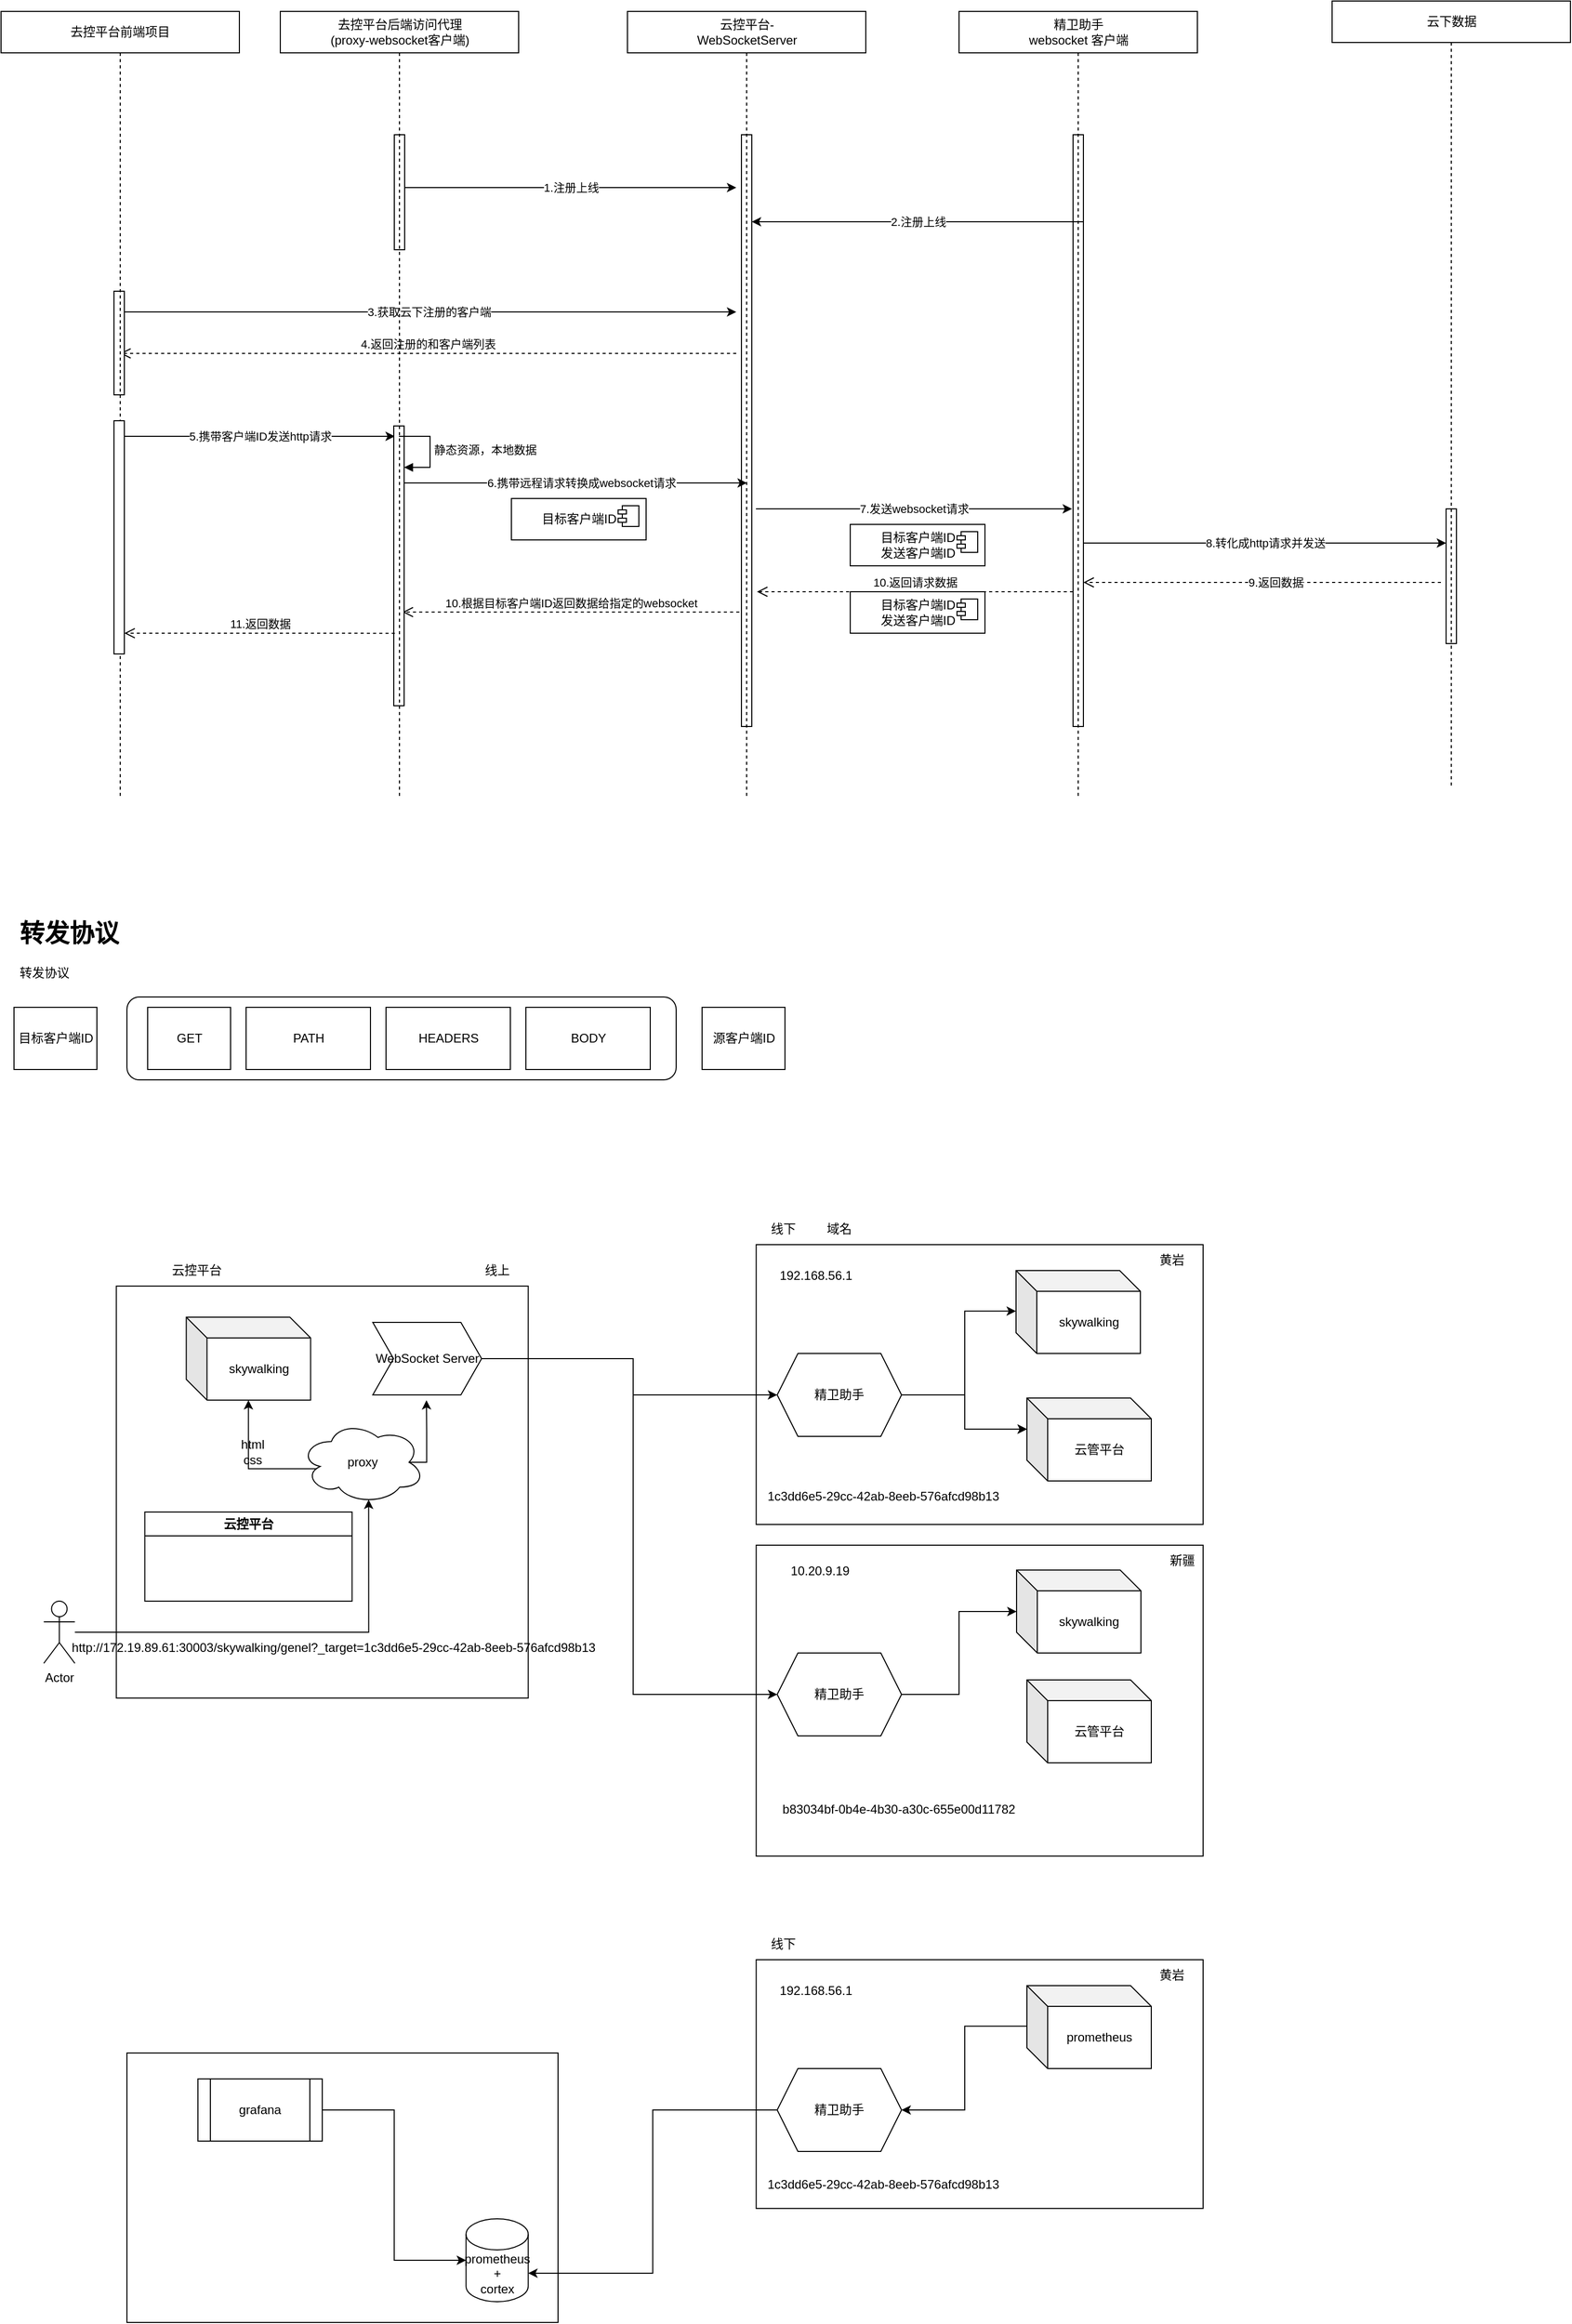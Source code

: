 <mxfile version="22.0.4" type="github">
  <diagram name="第 1 页" id="WVetOxo7rWprdEWdv1dO">
    <mxGraphModel dx="1666" dy="785" grid="1" gridSize="10" guides="1" tooltips="1" connect="1" arrows="1" fold="1" page="1" pageScale="1" pageWidth="827" pageHeight="1169" math="0" shadow="0">
      <root>
        <mxCell id="0" />
        <mxCell id="1" parent="0" />
        <mxCell id="wzpFAZ2yNTVjerZHF5mi-20" value="" style="rounded=0;whiteSpace=wrap;html=1;" parent="1" vertex="1">
          <mxGeometry x="748.75" y="1570" width="431.25" height="300" as="geometry" />
        </mxCell>
        <mxCell id="wzpFAZ2yNTVjerZHF5mi-19" value="" style="rounded=0;whiteSpace=wrap;html=1;" parent="1" vertex="1">
          <mxGeometry x="748.75" y="1280" width="431.25" height="270" as="geometry" />
        </mxCell>
        <mxCell id="Lqw1DMnqhsxvav5ZPbax-16" value="" style="rounded=1;whiteSpace=wrap;html=1;" parent="1" vertex="1">
          <mxGeometry x="141.5" y="1041" width="530" height="80" as="geometry" />
        </mxCell>
        <mxCell id="MNkrM5vl-jbfUFuz_sfn-18" value="" style="html=1;points=[[0,0,0,0,5],[0,1,0,0,-5],[1,0,0,0,5],[1,1,0,0,-5]];perimeter=orthogonalPerimeter;outlineConnect=0;targetShapes=umlLifeline;portConstraint=eastwest;newEdgeStyle={&quot;curved&quot;:0,&quot;rounded&quot;:0};" parent="1" vertex="1">
          <mxGeometry x="399.5" y="209" width="10" height="111" as="geometry" />
        </mxCell>
        <mxCell id="MNkrM5vl-jbfUFuz_sfn-19" value="" style="html=1;points=[[0,0,0,0,5],[0,1,0,0,-5],[1,0,0,0,5],[1,1,0,0,-5]];perimeter=orthogonalPerimeter;outlineConnect=0;targetShapes=umlLifeline;portConstraint=eastwest;newEdgeStyle={&quot;curved&quot;:0,&quot;rounded&quot;:0};" parent="1" vertex="1">
          <mxGeometry x="734.5" y="209" width="10" height="571" as="geometry" />
        </mxCell>
        <mxCell id="MNkrM5vl-jbfUFuz_sfn-20" value="" style="html=1;points=[[0,0,0,0,5],[0,1,0,0,-5],[1,0,0,0,5],[1,1,0,0,-5]];perimeter=orthogonalPerimeter;outlineConnect=0;targetShapes=umlLifeline;portConstraint=eastwest;newEdgeStyle={&quot;curved&quot;:0,&quot;rounded&quot;:0};" parent="1" vertex="1">
          <mxGeometry x="1054.5" y="209" width="10" height="571" as="geometry" />
        </mxCell>
        <mxCell id="MNkrM5vl-jbfUFuz_sfn-21" value="" style="html=1;points=[[0,0,0,0,5],[0,1,0,0,-5],[1,0,0,0,5],[1,1,0,0,-5]];perimeter=orthogonalPerimeter;outlineConnect=0;targetShapes=umlLifeline;portConstraint=eastwest;newEdgeStyle={&quot;curved&quot;:0,&quot;rounded&quot;:0};" parent="1" vertex="1">
          <mxGeometry x="1414.5" y="570" width="10" height="130" as="geometry" />
        </mxCell>
        <mxCell id="MNkrM5vl-jbfUFuz_sfn-22" value="" style="endArrow=classic;html=1;rounded=0;" parent="1" edge="1">
          <mxGeometry relative="1" as="geometry">
            <mxPoint x="409.5" y="260" as="sourcePoint" />
            <mxPoint x="729.5" y="260" as="targetPoint" />
          </mxGeometry>
        </mxCell>
        <mxCell id="MNkrM5vl-jbfUFuz_sfn-23" value="1.注册上线" style="edgeLabel;resizable=0;html=1;align=center;verticalAlign=middle;" parent="MNkrM5vl-jbfUFuz_sfn-22" connectable="0" vertex="1">
          <mxGeometry relative="1" as="geometry" />
        </mxCell>
        <mxCell id="MNkrM5vl-jbfUFuz_sfn-26" value="" style="endArrow=classic;html=1;rounded=0;" parent="1" edge="1">
          <mxGeometry relative="1" as="geometry">
            <mxPoint x="1064.5" y="293" as="sourcePoint" />
            <mxPoint x="744.5" y="293" as="targetPoint" />
          </mxGeometry>
        </mxCell>
        <mxCell id="MNkrM5vl-jbfUFuz_sfn-27" value="2.注册上线" style="edgeLabel;resizable=0;html=1;align=center;verticalAlign=middle;" parent="MNkrM5vl-jbfUFuz_sfn-26" connectable="0" vertex="1">
          <mxGeometry relative="1" as="geometry" />
        </mxCell>
        <mxCell id="MNkrM5vl-jbfUFuz_sfn-29" value="" style="endArrow=classic;html=1;rounded=0;" parent="1" source="2UpnGSKjC5STj2f3-a9j-5" edge="1">
          <mxGeometry relative="1" as="geometry">
            <mxPoint x="409.5" y="380" as="sourcePoint" />
            <mxPoint x="729.5" y="380" as="targetPoint" />
          </mxGeometry>
        </mxCell>
        <mxCell id="MNkrM5vl-jbfUFuz_sfn-30" value="3.获取云下注册的客户端" style="edgeLabel;resizable=0;html=1;align=center;verticalAlign=middle;" parent="MNkrM5vl-jbfUFuz_sfn-29" connectable="0" vertex="1">
          <mxGeometry relative="1" as="geometry" />
        </mxCell>
        <mxCell id="MNkrM5vl-jbfUFuz_sfn-32" value="4.返回注册的和客户端列表" style="html=1;verticalAlign=bottom;endArrow=open;dashed=1;endSize=8;curved=0;rounded=0;" parent="1" target="2UpnGSKjC5STj2f3-a9j-5" edge="1">
          <mxGeometry relative="1" as="geometry">
            <mxPoint x="729.5" y="420" as="sourcePoint" />
            <mxPoint x="409.5" y="420" as="targetPoint" />
            <mxPoint as="offset" />
          </mxGeometry>
        </mxCell>
        <mxCell id="MNkrM5vl-jbfUFuz_sfn-34" value="" style="endArrow=classic;html=1;rounded=0;" parent="1" edge="1">
          <mxGeometry relative="1" as="geometry">
            <mxPoint x="409.499" y="545" as="sourcePoint" />
            <mxPoint x="739.74" y="545" as="targetPoint" />
          </mxGeometry>
        </mxCell>
        <mxCell id="MNkrM5vl-jbfUFuz_sfn-35" value="6.携带远程请求转换成websocket请求" style="edgeLabel;resizable=0;html=1;align=center;verticalAlign=middle;" parent="MNkrM5vl-jbfUFuz_sfn-34" connectable="0" vertex="1">
          <mxGeometry relative="1" as="geometry">
            <mxPoint x="5" as="offset" />
          </mxGeometry>
        </mxCell>
        <mxCell id="MNkrM5vl-jbfUFuz_sfn-38" value="目标客户端ID" style="html=1;dropTarget=0;whiteSpace=wrap;" parent="1" vertex="1">
          <mxGeometry x="512.5" y="560" width="130" height="40" as="geometry" />
        </mxCell>
        <mxCell id="MNkrM5vl-jbfUFuz_sfn-39" value="" style="shape=module;jettyWidth=8;jettyHeight=4;" parent="MNkrM5vl-jbfUFuz_sfn-38" vertex="1">
          <mxGeometry x="1" width="20" height="20" relative="1" as="geometry">
            <mxPoint x="-27" y="7" as="offset" />
          </mxGeometry>
        </mxCell>
        <mxCell id="MNkrM5vl-jbfUFuz_sfn-40" value="" style="endArrow=classic;html=1;rounded=0;" parent="1" edge="1">
          <mxGeometry relative="1" as="geometry">
            <mxPoint x="748.5" y="570" as="sourcePoint" />
            <mxPoint x="1053.5" y="570" as="targetPoint" />
          </mxGeometry>
        </mxCell>
        <mxCell id="MNkrM5vl-jbfUFuz_sfn-41" value="7.发送websocket请求" style="edgeLabel;resizable=0;html=1;align=center;verticalAlign=middle;" parent="MNkrM5vl-jbfUFuz_sfn-40" connectable="0" vertex="1">
          <mxGeometry relative="1" as="geometry" />
        </mxCell>
        <mxCell id="MNkrM5vl-jbfUFuz_sfn-42" value="目标客户端ID&lt;br&gt;发送客户端ID" style="html=1;dropTarget=0;whiteSpace=wrap;" parent="1" vertex="1">
          <mxGeometry x="839.5" y="585" width="130" height="40" as="geometry" />
        </mxCell>
        <mxCell id="MNkrM5vl-jbfUFuz_sfn-43" value="" style="shape=module;jettyWidth=8;jettyHeight=4;" parent="MNkrM5vl-jbfUFuz_sfn-42" vertex="1">
          <mxGeometry x="1" width="20" height="20" relative="1" as="geometry">
            <mxPoint x="-27" y="7" as="offset" />
          </mxGeometry>
        </mxCell>
        <mxCell id="MNkrM5vl-jbfUFuz_sfn-44" value="" style="endArrow=classic;html=1;rounded=0;" parent="1" edge="1">
          <mxGeometry relative="1" as="geometry">
            <mxPoint x="1064.5" y="603" as="sourcePoint" />
            <mxPoint x="1414.5" y="603" as="targetPoint" />
          </mxGeometry>
        </mxCell>
        <mxCell id="MNkrM5vl-jbfUFuz_sfn-45" value="8.转化成http请求并发送" style="edgeLabel;resizable=0;html=1;align=center;verticalAlign=middle;" parent="MNkrM5vl-jbfUFuz_sfn-44" connectable="0" vertex="1">
          <mxGeometry relative="1" as="geometry" />
        </mxCell>
        <mxCell id="MNkrM5vl-jbfUFuz_sfn-46" value="目标客户端ID&lt;br&gt;发送客户端ID" style="html=1;dropTarget=0;whiteSpace=wrap;" parent="1" vertex="1">
          <mxGeometry x="839.5" y="650" width="130" height="40" as="geometry" />
        </mxCell>
        <mxCell id="MNkrM5vl-jbfUFuz_sfn-47" value="" style="shape=module;jettyWidth=8;jettyHeight=4;" parent="MNkrM5vl-jbfUFuz_sfn-46" vertex="1">
          <mxGeometry x="1" width="20" height="20" relative="1" as="geometry">
            <mxPoint x="-27" y="7" as="offset" />
          </mxGeometry>
        </mxCell>
        <mxCell id="MNkrM5vl-jbfUFuz_sfn-50" value="9.返回数据" style="html=1;verticalAlign=bottom;endArrow=open;dashed=1;endSize=8;curved=0;rounded=0;" parent="1" edge="1">
          <mxGeometry x="-0.075" y="9" relative="1" as="geometry">
            <mxPoint x="1409.5" y="641" as="sourcePoint" />
            <mxPoint x="1064.5" y="641.0" as="targetPoint" />
            <mxPoint as="offset" />
          </mxGeometry>
        </mxCell>
        <mxCell id="MNkrM5vl-jbfUFuz_sfn-51" value="10.返回请求数据" style="html=1;verticalAlign=bottom;endArrow=open;dashed=1;endSize=8;curved=0;rounded=0;" parent="1" edge="1">
          <mxGeometry relative="1" as="geometry">
            <mxPoint x="1054.5" y="650" as="sourcePoint" />
            <mxPoint x="749.5" y="650" as="targetPoint" />
          </mxGeometry>
        </mxCell>
        <mxCell id="MNkrM5vl-jbfUFuz_sfn-52" value="10.根据目标客户端ID返回数据给指定的websocket" style="html=1;verticalAlign=bottom;endArrow=open;dashed=1;endSize=8;curved=0;rounded=0;" parent="1" edge="1">
          <mxGeometry relative="1" as="geometry">
            <mxPoint x="732.5" y="669.63" as="sourcePoint" />
            <mxPoint x="407.5" y="669.63" as="targetPoint" />
          </mxGeometry>
        </mxCell>
        <mxCell id="MNkrM5vl-jbfUFuz_sfn-55" value="云控平台-&lt;br style=&quot;border-color: var(--border-color);&quot;&gt;WebSocketServer" style="shape=umlLifeline;perimeter=lifelinePerimeter;whiteSpace=wrap;html=1;container=1;dropTarget=0;collapsible=0;recursiveResize=0;outlineConnect=0;portConstraint=eastwest;newEdgeStyle={&quot;curved&quot;:0,&quot;rounded&quot;:0};" parent="1" vertex="1">
          <mxGeometry x="624.5" y="90" width="230" height="760" as="geometry" />
        </mxCell>
        <mxCell id="MNkrM5vl-jbfUFuz_sfn-56" value="精卫助手&lt;br style=&quot;border-color: var(--border-color);&quot;&gt;websocket&amp;nbsp;客户端" style="shape=umlLifeline;perimeter=lifelinePerimeter;whiteSpace=wrap;html=1;container=1;dropTarget=0;collapsible=0;recursiveResize=0;outlineConnect=0;portConstraint=eastwest;newEdgeStyle={&quot;curved&quot;:0,&quot;rounded&quot;:0};" parent="1" vertex="1">
          <mxGeometry x="944.5" y="90" width="230" height="760" as="geometry" />
        </mxCell>
        <mxCell id="Lqw1DMnqhsxvav5ZPbax-1" value="GET" style="rounded=0;whiteSpace=wrap;html=1;" parent="1" vertex="1">
          <mxGeometry x="161.5" y="1051" width="80" height="60" as="geometry" />
        </mxCell>
        <mxCell id="Lqw1DMnqhsxvav5ZPbax-3" value="PATH" style="rounded=0;whiteSpace=wrap;html=1;" parent="1" vertex="1">
          <mxGeometry x="256.5" y="1051" width="120" height="60" as="geometry" />
        </mxCell>
        <mxCell id="Lqw1DMnqhsxvav5ZPbax-4" value="HEADERS" style="rounded=0;whiteSpace=wrap;html=1;" parent="1" vertex="1">
          <mxGeometry x="391.5" y="1051" width="120" height="60" as="geometry" />
        </mxCell>
        <mxCell id="Lqw1DMnqhsxvav5ZPbax-5" value="BODY" style="rounded=0;whiteSpace=wrap;html=1;" parent="1" vertex="1">
          <mxGeometry x="526.5" y="1051" width="120" height="60" as="geometry" />
        </mxCell>
        <mxCell id="Lqw1DMnqhsxvav5ZPbax-6" value="目标客户端ID" style="rounded=0;whiteSpace=wrap;html=1;" parent="1" vertex="1">
          <mxGeometry x="32.5" y="1051" width="80" height="60" as="geometry" />
        </mxCell>
        <mxCell id="Lqw1DMnqhsxvav5ZPbax-7" value="源客户端ID" style="rounded=0;whiteSpace=wrap;html=1;" parent="1" vertex="1">
          <mxGeometry x="696.5" y="1051" width="80" height="60" as="geometry" />
        </mxCell>
        <mxCell id="Lqw1DMnqhsxvav5ZPbax-17" value="&lt;h1&gt;转发协议&lt;/h1&gt;&lt;p&gt;转发协议&lt;/p&gt;" style="text;html=1;strokeColor=none;fillColor=none;spacing=5;spacingTop=-20;whiteSpace=wrap;overflow=hidden;rounded=0;" parent="1" vertex="1">
          <mxGeometry x="32.5" y="960" width="190" height="70" as="geometry" />
        </mxCell>
        <mxCell id="wzpFAZ2yNTVjerZHF5mi-1" value="" style="whiteSpace=wrap;html=1;aspect=fixed;" parent="1" vertex="1">
          <mxGeometry x="131.25" y="1320" width="397.5" height="397.5" as="geometry" />
        </mxCell>
        <mxCell id="wzpFAZ2yNTVjerZHF5mi-2" value="skywalking" style="shape=cube;whiteSpace=wrap;html=1;boundedLbl=1;backgroundOutline=1;darkOpacity=0.05;darkOpacity2=0.1;" parent="1" vertex="1">
          <mxGeometry x="198.75" y="1350" width="120" height="80" as="geometry" />
        </mxCell>
        <mxCell id="wzpFAZ2yNTVjerZHF5mi-10" style="edgeStyle=orthogonalEdgeStyle;rounded=0;orthogonalLoop=1;jettySize=auto;html=1;exitX=0.172;exitY=0.578;exitDx=0;exitDy=0;exitPerimeter=0;" parent="1" source="wzpFAZ2yNTVjerZHF5mi-3" target="wzpFAZ2yNTVjerZHF5mi-2" edge="1">
          <mxGeometry relative="1" as="geometry">
            <Array as="points">
              <mxPoint x="258.75" y="1496" />
            </Array>
          </mxGeometry>
        </mxCell>
        <mxCell id="wzpFAZ2yNTVjerZHF5mi-13" style="edgeStyle=orthogonalEdgeStyle;rounded=0;orthogonalLoop=1;jettySize=auto;html=1;entryX=0.493;entryY=1.073;entryDx=0;entryDy=0;entryPerimeter=0;exitX=0.875;exitY=0.5;exitDx=0;exitDy=0;exitPerimeter=0;" parent="1" source="wzpFAZ2yNTVjerZHF5mi-3" target="wzpFAZ2yNTVjerZHF5mi-15" edge="1">
          <mxGeometry relative="1" as="geometry">
            <Array as="points">
              <mxPoint x="430.75" y="1490" />
              <mxPoint x="430.75" y="1460" />
            </Array>
          </mxGeometry>
        </mxCell>
        <mxCell id="wzpFAZ2yNTVjerZHF5mi-3" value="proxy" style="ellipse;shape=cloud;whiteSpace=wrap;html=1;" parent="1" vertex="1">
          <mxGeometry x="308.75" y="1450" width="120" height="80" as="geometry" />
        </mxCell>
        <mxCell id="wzpFAZ2yNTVjerZHF5mi-5" value="线上" style="text;html=1;strokeColor=none;fillColor=none;align=center;verticalAlign=middle;whiteSpace=wrap;rounded=0;" parent="1" vertex="1">
          <mxGeometry x="468.75" y="1290" width="60" height="30" as="geometry" />
        </mxCell>
        <mxCell id="wzpFAZ2yNTVjerZHF5mi-6" value="线下" style="text;html=1;strokeColor=none;fillColor=none;align=center;verticalAlign=middle;whiteSpace=wrap;rounded=0;" parent="1" vertex="1">
          <mxGeometry x="744.5" y="1250" width="60" height="30" as="geometry" />
        </mxCell>
        <mxCell id="wzpFAZ2yNTVjerZHF5mi-7" value="Actor" style="shape=umlActor;verticalLabelPosition=bottom;verticalAlign=top;html=1;outlineConnect=0;" parent="1" vertex="1">
          <mxGeometry x="61.25" y="1624" width="30" height="60" as="geometry" />
        </mxCell>
        <mxCell id="wzpFAZ2yNTVjerZHF5mi-8" style="edgeStyle=orthogonalEdgeStyle;rounded=0;orthogonalLoop=1;jettySize=auto;html=1;entryX=0.55;entryY=0.95;entryDx=0;entryDy=0;entryPerimeter=0;" parent="1" source="wzpFAZ2yNTVjerZHF5mi-7" target="wzpFAZ2yNTVjerZHF5mi-3" edge="1">
          <mxGeometry relative="1" as="geometry" />
        </mxCell>
        <mxCell id="wzpFAZ2yNTVjerZHF5mi-11" value="http://172.19.89.61:30003/skywalking/genel?_target=1c3dd6e5-29cc-42ab-8eeb-576afcd98b13" style="text;html=1;strokeColor=none;fillColor=none;align=center;verticalAlign=middle;whiteSpace=wrap;rounded=0;" parent="1" vertex="1">
          <mxGeometry x="66.25" y="1654" width="550" height="30" as="geometry" />
        </mxCell>
        <mxCell id="wzpFAZ2yNTVjerZHF5mi-12" value="html&lt;br&gt;css" style="text;html=1;strokeColor=none;fillColor=none;align=center;verticalAlign=middle;whiteSpace=wrap;rounded=0;" parent="1" vertex="1">
          <mxGeometry x="232.75" y="1465" width="60" height="30" as="geometry" />
        </mxCell>
        <mxCell id="wzpFAZ2yNTVjerZHF5mi-14" value="skywalking" style="shape=cube;whiteSpace=wrap;html=1;boundedLbl=1;backgroundOutline=1;darkOpacity=0.05;darkOpacity2=0.1;" parent="1" vertex="1">
          <mxGeometry x="999.5" y="1305" width="120" height="80" as="geometry" />
        </mxCell>
        <mxCell id="wzpFAZ2yNTVjerZHF5mi-30" style="edgeStyle=orthogonalEdgeStyle;rounded=0;orthogonalLoop=1;jettySize=auto;html=1;" parent="1" source="wzpFAZ2yNTVjerZHF5mi-15" target="wzpFAZ2yNTVjerZHF5mi-28" edge="1">
          <mxGeometry relative="1" as="geometry">
            <Array as="points">
              <mxPoint x="630" y="1390" />
              <mxPoint x="630" y="1425" />
            </Array>
          </mxGeometry>
        </mxCell>
        <mxCell id="wzpFAZ2yNTVjerZHF5mi-31" style="edgeStyle=orthogonalEdgeStyle;rounded=0;orthogonalLoop=1;jettySize=auto;html=1;entryX=0;entryY=0.5;entryDx=0;entryDy=0;" parent="1" source="wzpFAZ2yNTVjerZHF5mi-15" target="wzpFAZ2yNTVjerZHF5mi-29" edge="1">
          <mxGeometry relative="1" as="geometry">
            <Array as="points">
              <mxPoint x="630" y="1390" />
              <mxPoint x="630" y="1714" />
            </Array>
          </mxGeometry>
        </mxCell>
        <mxCell id="wzpFAZ2yNTVjerZHF5mi-15" value="WebSocket&amp;nbsp;Server" style="shape=step;perimeter=stepPerimeter;whiteSpace=wrap;html=1;fixedSize=1;" parent="1" vertex="1">
          <mxGeometry x="378.75" y="1355" width="105" height="70" as="geometry" />
        </mxCell>
        <mxCell id="wzpFAZ2yNTVjerZHF5mi-18" value="云控平台" style="text;html=1;strokeColor=none;fillColor=none;align=center;verticalAlign=middle;whiteSpace=wrap;rounded=0;" parent="1" vertex="1">
          <mxGeometry x="178.75" y="1290" width="60" height="30" as="geometry" />
        </mxCell>
        <mxCell id="wzpFAZ2yNTVjerZHF5mi-21" value="skywalking" style="shape=cube;whiteSpace=wrap;html=1;boundedLbl=1;backgroundOutline=1;darkOpacity=0.05;darkOpacity2=0.1;" parent="1" vertex="1">
          <mxGeometry x="1000" y="1594" width="120" height="80" as="geometry" />
        </mxCell>
        <mxCell id="wzpFAZ2yNTVjerZHF5mi-24" value="黄岩" style="text;html=1;strokeColor=none;fillColor=none;align=center;verticalAlign=middle;whiteSpace=wrap;rounded=0;" parent="1" vertex="1">
          <mxGeometry x="1120" y="1280" width="60" height="30" as="geometry" />
        </mxCell>
        <mxCell id="wzpFAZ2yNTVjerZHF5mi-25" value="新疆" style="text;html=1;strokeColor=none;fillColor=none;align=center;verticalAlign=middle;whiteSpace=wrap;rounded=0;" parent="1" vertex="1">
          <mxGeometry x="1130" y="1570" width="60" height="30" as="geometry" />
        </mxCell>
        <mxCell id="wzpFAZ2yNTVjerZHF5mi-26" value="1c3dd6e5-29cc-42ab-8eeb-576afcd98b13" style="text;html=1;strokeColor=none;fillColor=none;align=center;verticalAlign=middle;whiteSpace=wrap;rounded=0;" parent="1" vertex="1">
          <mxGeometry x="723.75" y="1508" width="295" height="30" as="geometry" />
        </mxCell>
        <mxCell id="wzpFAZ2yNTVjerZHF5mi-27" value="b83034bf-0b4e-4b30-a30c-655e00d11782" style="text;html=1;strokeColor=none;fillColor=none;align=center;verticalAlign=middle;whiteSpace=wrap;rounded=0;" parent="1" vertex="1">
          <mxGeometry x="738.75" y="1810" width="295" height="30" as="geometry" />
        </mxCell>
        <mxCell id="wzpFAZ2yNTVjerZHF5mi-28" value="精卫助手" style="shape=hexagon;perimeter=hexagonPerimeter2;whiteSpace=wrap;html=1;fixedSize=1;" parent="1" vertex="1">
          <mxGeometry x="769" y="1385" width="120" height="80" as="geometry" />
        </mxCell>
        <mxCell id="2UpnGSKjC5STj2f3-a9j-2" style="edgeStyle=orthogonalEdgeStyle;rounded=0;orthogonalLoop=1;jettySize=auto;html=1;exitX=1;exitY=0.5;exitDx=0;exitDy=0;" parent="1" source="wzpFAZ2yNTVjerZHF5mi-29" target="wzpFAZ2yNTVjerZHF5mi-21" edge="1">
          <mxGeometry relative="1" as="geometry" />
        </mxCell>
        <mxCell id="wzpFAZ2yNTVjerZHF5mi-29" value="精卫助手" style="shape=hexagon;perimeter=hexagonPerimeter2;whiteSpace=wrap;html=1;fixedSize=1;" parent="1" vertex="1">
          <mxGeometry x="769" y="1674" width="120" height="80" as="geometry" />
        </mxCell>
        <mxCell id="wzpFAZ2yNTVjerZHF5mi-32" value="云控平台" style="swimlane;whiteSpace=wrap;html=1;fillColor=#FFFFFF;" parent="1" vertex="1">
          <mxGeometry x="158.75" y="1538" width="200" height="86" as="geometry" />
        </mxCell>
        <mxCell id="2UpnGSKjC5STj2f3-a9j-3" style="edgeStyle=orthogonalEdgeStyle;rounded=0;orthogonalLoop=1;jettySize=auto;html=1;exitX=1;exitY=0.5;exitDx=0;exitDy=0;entryX=-0.001;entryY=0.489;entryDx=0;entryDy=0;entryPerimeter=0;" parent="1" source="wzpFAZ2yNTVjerZHF5mi-28" target="wzpFAZ2yNTVjerZHF5mi-14" edge="1">
          <mxGeometry relative="1" as="geometry">
            <Array as="points">
              <mxPoint x="950" y="1425" />
              <mxPoint x="950" y="1344" />
            </Array>
          </mxGeometry>
        </mxCell>
        <mxCell id="2UpnGSKjC5STj2f3-a9j-11" value="" style="endArrow=classic;html=1;rounded=0;" parent="1" source="2UpnGSKjC5STj2f3-a9j-6" edge="1">
          <mxGeometry relative="1" as="geometry">
            <mxPoint x="170" y="500" as="sourcePoint" />
            <mxPoint x="400" y="500" as="targetPoint" />
          </mxGeometry>
        </mxCell>
        <mxCell id="2UpnGSKjC5STj2f3-a9j-12" value="5.携带客户端ID发送http请求" style="edgeLabel;resizable=0;html=1;align=center;verticalAlign=middle;" parent="2UpnGSKjC5STj2f3-a9j-11" connectable="0" vertex="1">
          <mxGeometry relative="1" as="geometry" />
        </mxCell>
        <mxCell id="2UpnGSKjC5STj2f3-a9j-13" value="" style="html=1;points=[[0,0,0,0,5],[0,1,0,0,-5],[1,0,0,0,5],[1,1,0,0,-5]];perimeter=orthogonalPerimeter;outlineConnect=0;targetShapes=umlLifeline;portConstraint=eastwest;newEdgeStyle={&quot;curved&quot;:0,&quot;rounded&quot;:0};" parent="1" vertex="1">
          <mxGeometry x="399" y="490" width="10" height="270" as="geometry" />
        </mxCell>
        <mxCell id="2UpnGSKjC5STj2f3-a9j-14" value="静态资源，本地数据" style="html=1;align=left;spacingLeft=2;endArrow=block;rounded=0;edgeStyle=orthogonalEdgeStyle;curved=0;rounded=0;" parent="1" target="2UpnGSKjC5STj2f3-a9j-13" edge="1">
          <mxGeometry relative="1" as="geometry">
            <mxPoint x="404" y="500" as="sourcePoint" />
            <Array as="points">
              <mxPoint x="434" y="530" />
            </Array>
          </mxGeometry>
        </mxCell>
        <mxCell id="2UpnGSKjC5STj2f3-a9j-15" value="" style="html=1;points=[[0,0,0,0,5],[0,1,0,0,-5],[1,0,0,0,5],[1,1,0,0,-5]];perimeter=orthogonalPerimeter;outlineConnect=0;targetShapes=umlLifeline;portConstraint=eastwest;newEdgeStyle={&quot;curved&quot;:0,&quot;rounded&quot;:0};" parent="1" vertex="1">
          <mxGeometry x="129" y="360" width="10" height="100" as="geometry" />
        </mxCell>
        <mxCell id="2UpnGSKjC5STj2f3-a9j-16" value="11.返回数据" style="html=1;verticalAlign=bottom;endArrow=open;dashed=1;endSize=8;curved=0;rounded=0;exitX=0.1;exitY=0.741;exitDx=0;exitDy=0;exitPerimeter=0;" parent="1" source="2UpnGSKjC5STj2f3-a9j-13" edge="1">
          <mxGeometry relative="1" as="geometry">
            <mxPoint x="390" y="690" as="sourcePoint" />
            <mxPoint x="139" y="690.0" as="targetPoint" />
          </mxGeometry>
        </mxCell>
        <mxCell id="2UpnGSKjC5STj2f3-a9j-7" value="去控平台后端访问代理&lt;br style=&quot;border-color: var(--border-color);&quot;&gt;(proxy-websocket客户端)" style="shape=umlLifeline;perimeter=lifelinePerimeter;whiteSpace=wrap;html=1;container=1;dropTarget=0;collapsible=0;recursiveResize=0;outlineConnect=0;portConstraint=eastwest;newEdgeStyle={&quot;curved&quot;:0,&quot;rounded&quot;:0};" parent="1" vertex="1">
          <mxGeometry x="289.5" y="90" width="230" height="760" as="geometry" />
        </mxCell>
        <mxCell id="MNkrM5vl-jbfUFuz_sfn-57" value="云下数据" style="shape=umlLifeline;perimeter=lifelinePerimeter;whiteSpace=wrap;html=1;container=1;dropTarget=0;collapsible=0;recursiveResize=0;outlineConnect=0;portConstraint=eastwest;newEdgeStyle={&quot;curved&quot;:0,&quot;rounded&quot;:0};" parent="1" vertex="1">
          <mxGeometry x="1304.5" y="80" width="230" height="760" as="geometry" />
        </mxCell>
        <mxCell id="2UpnGSKjC5STj2f3-a9j-5" value="去控平台前端项目" style="shape=umlLifeline;perimeter=lifelinePerimeter;whiteSpace=wrap;html=1;container=1;dropTarget=0;collapsible=0;recursiveResize=0;outlineConnect=0;portConstraint=eastwest;newEdgeStyle={&quot;curved&quot;:0,&quot;rounded&quot;:0};" parent="1" vertex="1">
          <mxGeometry x="20" y="90" width="230" height="760" as="geometry" />
        </mxCell>
        <mxCell id="2UpnGSKjC5STj2f3-a9j-6" value="" style="html=1;points=[[0,0,0,0,5],[0,1,0,0,-5],[1,0,0,0,5],[1,1,0,0,-5]];perimeter=orthogonalPerimeter;outlineConnect=0;targetShapes=umlLifeline;portConstraint=eastwest;newEdgeStyle={&quot;curved&quot;:0,&quot;rounded&quot;:0};" parent="2UpnGSKjC5STj2f3-a9j-5" vertex="1">
          <mxGeometry x="109" y="395" width="10" height="225" as="geometry" />
        </mxCell>
        <mxCell id="2UpnGSKjC5STj2f3-a9j-21" value="云管平台" style="shape=cube;whiteSpace=wrap;html=1;boundedLbl=1;backgroundOutline=1;darkOpacity=0.05;darkOpacity2=0.1;" parent="1" vertex="1">
          <mxGeometry x="1010" y="1700" width="120" height="80" as="geometry" />
        </mxCell>
        <mxCell id="2UpnGSKjC5STj2f3-a9j-22" value="云管平台" style="shape=cube;whiteSpace=wrap;html=1;boundedLbl=1;backgroundOutline=1;darkOpacity=0.05;darkOpacity2=0.1;" parent="1" vertex="1">
          <mxGeometry x="1010" y="1428" width="120" height="80" as="geometry" />
        </mxCell>
        <mxCell id="2UpnGSKjC5STj2f3-a9j-23" style="edgeStyle=orthogonalEdgeStyle;rounded=0;orthogonalLoop=1;jettySize=auto;html=1;entryX=0;entryY=0;entryDx=0;entryDy=30;entryPerimeter=0;" parent="1" source="wzpFAZ2yNTVjerZHF5mi-28" target="2UpnGSKjC5STj2f3-a9j-22" edge="1">
          <mxGeometry relative="1" as="geometry">
            <Array as="points">
              <mxPoint x="950" y="1425" />
              <mxPoint x="950" y="1458" />
            </Array>
          </mxGeometry>
        </mxCell>
        <mxCell id="2UpnGSKjC5STj2f3-a9j-24" style="edgeStyle=orthogonalEdgeStyle;rounded=0;orthogonalLoop=1;jettySize=auto;html=1;entryX=0;entryY=0;entryDx=0;entryDy=30;entryPerimeter=0;" parent="1" source="wzpFAZ2yNTVjerZHF5mi-28" target="2UpnGSKjC5STj2f3-a9j-22" edge="1">
          <mxGeometry relative="1" as="geometry">
            <mxPoint x="894" y="1425" as="sourcePoint" />
            <mxPoint x="1010" y="1458" as="targetPoint" />
            <Array as="points">
              <mxPoint x="950" y="1425" />
              <mxPoint x="950" y="1458" />
            </Array>
          </mxGeometry>
        </mxCell>
        <mxCell id="yj8nxBimUyAj5hShFC6o-1" value="10.20.9.19" style="text;html=1;strokeColor=none;fillColor=none;align=center;verticalAlign=middle;whiteSpace=wrap;rounded=0;" parent="1" vertex="1">
          <mxGeometry x="748.75" y="1580" width="123" height="30" as="geometry" />
        </mxCell>
        <mxCell id="yj8nxBimUyAj5hShFC6o-2" value="192.168.56.1" style="text;html=1;strokeColor=none;fillColor=none;align=center;verticalAlign=middle;whiteSpace=wrap;rounded=0;" parent="1" vertex="1">
          <mxGeometry x="744.5" y="1295" width="123" height="30" as="geometry" />
        </mxCell>
        <mxCell id="yj8nxBimUyAj5hShFC6o-3" value="域名" style="text;html=1;strokeColor=none;fillColor=none;align=center;verticalAlign=middle;whiteSpace=wrap;rounded=0;" parent="1" vertex="1">
          <mxGeometry x="799" y="1250" width="60" height="30" as="geometry" />
        </mxCell>
        <mxCell id="1Ah38JJ9TX2nU8geI9VG-1" value="" style="rounded=0;whiteSpace=wrap;html=1;" vertex="1" parent="1">
          <mxGeometry x="141.5" y="2060" width="416" height="260" as="geometry" />
        </mxCell>
        <mxCell id="1Ah38JJ9TX2nU8geI9VG-2" value="prometheus&lt;br&gt;+&lt;br&gt;cortex" style="shape=cylinder3;whiteSpace=wrap;html=1;boundedLbl=1;backgroundOutline=1;size=15;" vertex="1" parent="1">
          <mxGeometry x="468.75" y="2220" width="60" height="80" as="geometry" />
        </mxCell>
        <mxCell id="1Ah38JJ9TX2nU8geI9VG-3" value="" style="rounded=0;whiteSpace=wrap;html=1;" vertex="1" parent="1">
          <mxGeometry x="748.75" y="1970" width="431.25" height="240" as="geometry" />
        </mxCell>
        <mxCell id="1Ah38JJ9TX2nU8geI9VG-4" value="线下" style="text;html=1;strokeColor=none;fillColor=none;align=center;verticalAlign=middle;whiteSpace=wrap;rounded=0;" vertex="1" parent="1">
          <mxGeometry x="744.5" y="1940" width="60" height="30" as="geometry" />
        </mxCell>
        <mxCell id="1Ah38JJ9TX2nU8geI9VG-5" value="prometheus" style="shape=cube;whiteSpace=wrap;html=1;boundedLbl=1;backgroundOutline=1;darkOpacity=0.05;darkOpacity2=0.1;" vertex="1" parent="1">
          <mxGeometry x="1010" y="1995" width="120" height="80" as="geometry" />
        </mxCell>
        <mxCell id="1Ah38JJ9TX2nU8geI9VG-6" value="黄岩" style="text;html=1;strokeColor=none;fillColor=none;align=center;verticalAlign=middle;whiteSpace=wrap;rounded=0;" vertex="1" parent="1">
          <mxGeometry x="1120" y="1970" width="60" height="30" as="geometry" />
        </mxCell>
        <mxCell id="1Ah38JJ9TX2nU8geI9VG-7" value="1c3dd6e5-29cc-42ab-8eeb-576afcd98b13" style="text;html=1;strokeColor=none;fillColor=none;align=center;verticalAlign=middle;whiteSpace=wrap;rounded=0;" vertex="1" parent="1">
          <mxGeometry x="723.75" y="2172" width="295" height="30" as="geometry" />
        </mxCell>
        <mxCell id="1Ah38JJ9TX2nU8geI9VG-8" value="精卫助手" style="shape=hexagon;perimeter=hexagonPerimeter2;whiteSpace=wrap;html=1;fixedSize=1;" vertex="1" parent="1">
          <mxGeometry x="769" y="2075" width="120" height="80" as="geometry" />
        </mxCell>
        <mxCell id="1Ah38JJ9TX2nU8geI9VG-9" style="edgeStyle=orthogonalEdgeStyle;rounded=0;orthogonalLoop=1;jettySize=auto;html=1;exitX=-0.001;exitY=0.489;exitDx=0;exitDy=0;entryX=1;entryY=0.5;entryDx=0;entryDy=0;exitPerimeter=0;" edge="1" parent="1" source="1Ah38JJ9TX2nU8geI9VG-5" target="1Ah38JJ9TX2nU8geI9VG-8">
          <mxGeometry relative="1" as="geometry">
            <Array as="points">
              <mxPoint x="950" y="2034" />
              <mxPoint x="950" y="2115" />
            </Array>
          </mxGeometry>
        </mxCell>
        <mxCell id="1Ah38JJ9TX2nU8geI9VG-13" value="192.168.56.1" style="text;html=1;strokeColor=none;fillColor=none;align=center;verticalAlign=middle;whiteSpace=wrap;rounded=0;" vertex="1" parent="1">
          <mxGeometry x="744.5" y="1985" width="123" height="30" as="geometry" />
        </mxCell>
        <mxCell id="1Ah38JJ9TX2nU8geI9VG-15" value="grafana" style="shape=process;whiteSpace=wrap;html=1;backgroundOutline=1;" vertex="1" parent="1">
          <mxGeometry x="210" y="2085" width="120" height="60" as="geometry" />
        </mxCell>
        <mxCell id="1Ah38JJ9TX2nU8geI9VG-16" style="edgeStyle=orthogonalEdgeStyle;rounded=0;orthogonalLoop=1;jettySize=auto;html=1;entryX=0;entryY=0.5;entryDx=0;entryDy=0;entryPerimeter=0;" edge="1" parent="1" source="1Ah38JJ9TX2nU8geI9VG-15" target="1Ah38JJ9TX2nU8geI9VG-2">
          <mxGeometry relative="1" as="geometry" />
        </mxCell>
        <mxCell id="1Ah38JJ9TX2nU8geI9VG-17" style="edgeStyle=orthogonalEdgeStyle;rounded=0;orthogonalLoop=1;jettySize=auto;html=1;entryX=1;entryY=0;entryDx=0;entryDy=52.5;entryPerimeter=0;" edge="1" parent="1" source="1Ah38JJ9TX2nU8geI9VG-8" target="1Ah38JJ9TX2nU8geI9VG-2">
          <mxGeometry relative="1" as="geometry" />
        </mxCell>
      </root>
    </mxGraphModel>
  </diagram>
</mxfile>
